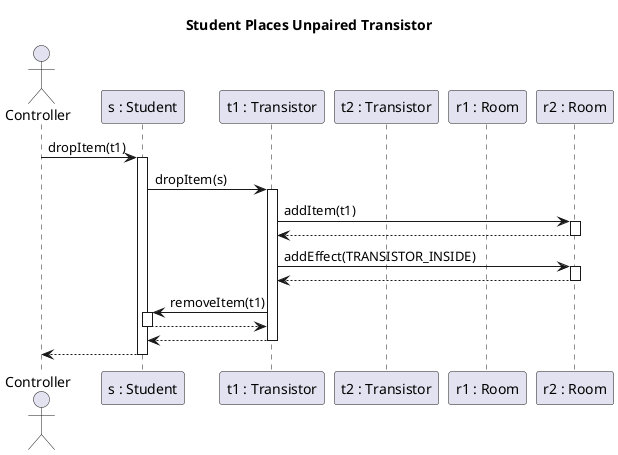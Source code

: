 @startuml student_places_transistor
title Student Places Unpaired Transistor

actor Controller as c order 10
participant "t1 : Transistor" as Transistor order 30
participant "s : Student" as Student order 11
participant "t2 : Transistor" as Transistor2 order 40
participant "r1 : Room" as Room order 50
participant "r2 : Room" as Room2 order 60

c -> Student : dropItem(t1)
activate Student

    Student -> Transistor : dropItem(s)
    activate Transistor

        Transistor -> Room2: addItem(t1)
        activate Room2
            Transistor <-- Room2
        deactivate Room2

        Transistor -> Room2: addEffect(TRANSISTOR_INSIDE)
        activate Room2
            Transistor <-- Room2
        deactivate Room2
        
        Transistor -> Student: removeItem(t1)
        activate Student
            Transistor <-- Student
        deactivate Student

        
    Student <-- Transistor
    deactivate Transistor

    c <-- Student
deactivate Student




@enduml
